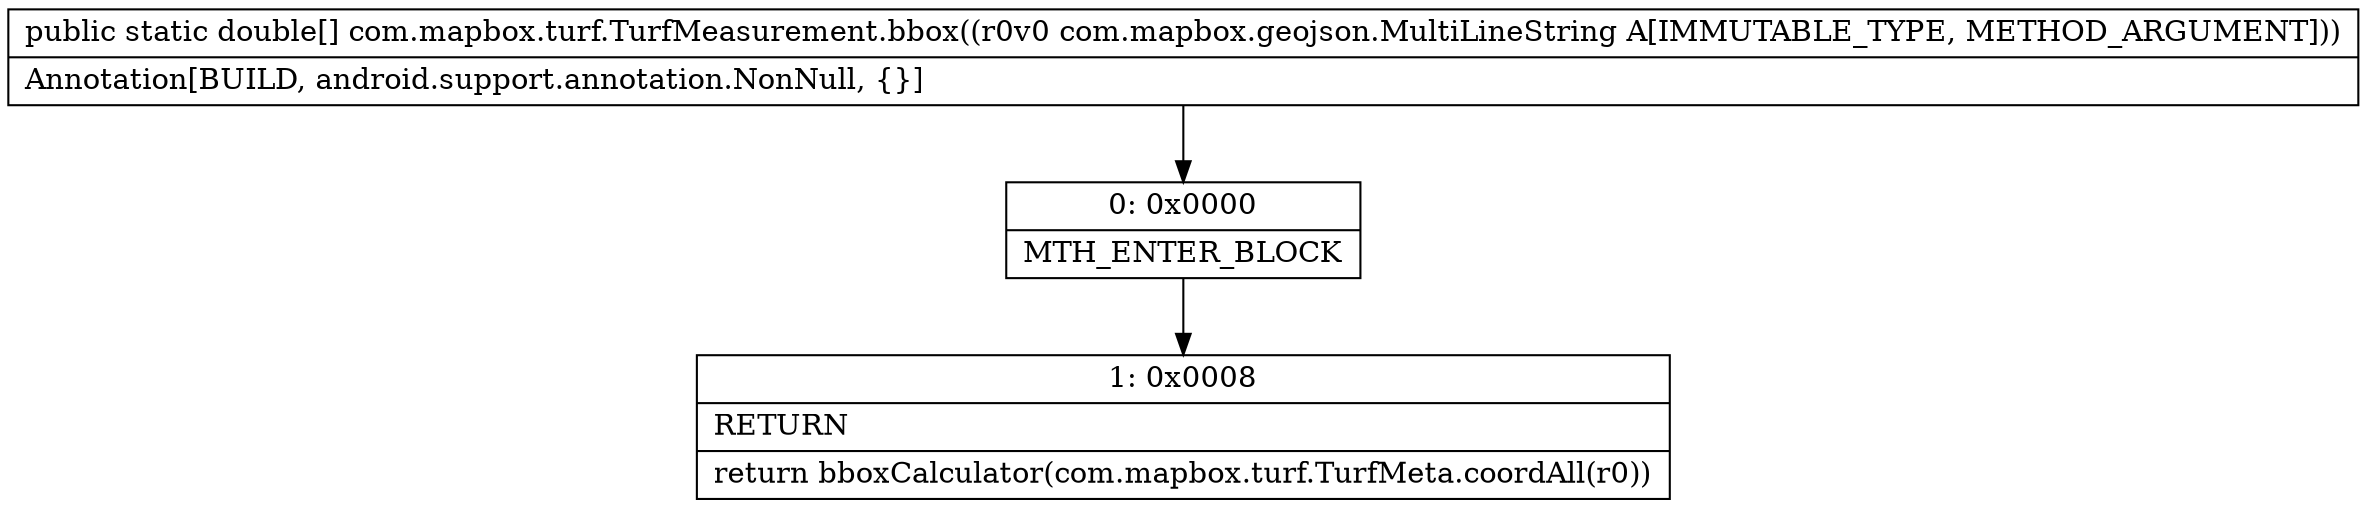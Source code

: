 digraph "CFG forcom.mapbox.turf.TurfMeasurement.bbox(Lcom\/mapbox\/geojson\/MultiLineString;)[D" {
Node_0 [shape=record,label="{0\:\ 0x0000|MTH_ENTER_BLOCK\l}"];
Node_1 [shape=record,label="{1\:\ 0x0008|RETURN\l|return bboxCalculator(com.mapbox.turf.TurfMeta.coordAll(r0))\l}"];
MethodNode[shape=record,label="{public static double[] com.mapbox.turf.TurfMeasurement.bbox((r0v0 com.mapbox.geojson.MultiLineString A[IMMUTABLE_TYPE, METHOD_ARGUMENT]))  | Annotation[BUILD, android.support.annotation.NonNull, \{\}]\l}"];
MethodNode -> Node_0;
Node_0 -> Node_1;
}

